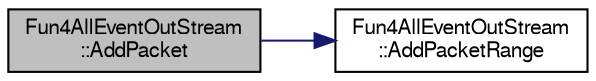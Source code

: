 digraph "Fun4AllEventOutStream::AddPacket"
{
  bgcolor="transparent";
  edge [fontname="FreeSans",fontsize="10",labelfontname="FreeSans",labelfontsize="10"];
  node [fontname="FreeSans",fontsize="10",shape=record];
  rankdir="LR";
  Node1 [label="Fun4AllEventOutStream\l::AddPacket",height=0.2,width=0.4,color="black", fillcolor="grey75", style="filled" fontcolor="black"];
  Node1 -> Node2 [color="midnightblue",fontsize="10",style="solid",fontname="FreeSans"];
  Node2 [label="Fun4AllEventOutStream\l::AddPacketRange",height=0.2,width=0.4,color="black",URL="$dc/dab/classFun4AllEventOutStream.html#a5febb05c51c28dacf95c16f34178fe5f"];
}
